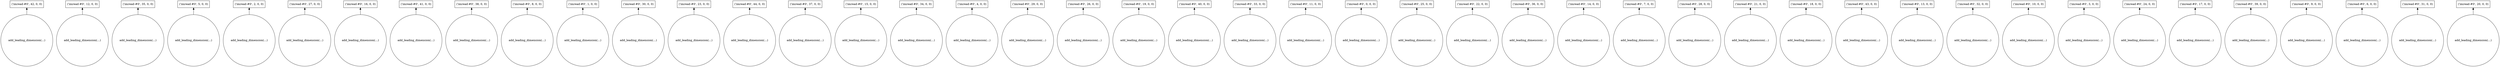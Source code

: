 digraph {
	graph [rankdir=BT]
		1947930115 [label="('imread-#0', 42, 0, 0)" shape=box]
		1579672392 [label="add_leading_dimension(...)" shape=circle]
			1579672392 -> 1947930115
		-1457841019 [label="('imread-#0', 12, 0, 0)" shape=box]
		1681748726 [label="add_leading_dimension(...)" shape=circle]
			1681748726 -> -1457841019
		1784130822 [label="('imread-#0', 35, 0, 0)" shape=box]
		-138829555 [label="add_leading_dimension(...)" shape=circle]
			-138829555 -> 1784130822
		-1621640312 [label="('imread-#0', 5, 0, 0)" shape=box]
		2093033291 [label="add_leading_dimension(...)" shape=circle]
			2093033291 -> -1621640312
		-1785439605 [label="('imread-#0', 2, 0, 0)" shape=box]
		-1035410416 [label="add_leading_dimension(...)" shape=circle]
			-1035410416 -> -1785439605
		-1949238898 [label="('imread-#0', 27, 0, 0)" shape=box]
		-1152571435 [label="add_leading_dimension(...)" shape=circle]
			-1152571435 -> -1949238898
		-2113038191 [label="('imread-#0', 16, 0, 0)" shape=box]
		1701627562 [label="add_leading_dimension(...)" shape=circle]
			1701627562 -> -2113038191
		2018129812 [label="('imread-#0', 41, 0, 0)" shape=box]
		901089519 [label="add_leading_dimension(...)" shape=circle]
			901089519 -> 2018129812
		1854330519 [label="('imread-#0', 38, 0, 0)" shape=box]
		112543156 [label="add_leading_dimension(...)" shape=circle]
			112543156 -> 1854330519
		-1551440615 [label="('imread-#0', 8, 0, 0)" shape=box]
		1567833458 [label="add_leading_dimension(...)" shape=circle]
			1567833458 -> -1551440615
		-1715239908 [label="('imread-#0', 1, 0, 0)" shape=box]
		-1818625481 [label="add_leading_dimension(...)" shape=circle]
			-1818625481 -> -1715239908
		-1879039201 [label="('imread-#0', 30, 0, 0)" shape=box]
		-1159481348 [label="add_leading_dimension(...)" shape=circle]
			-1159481348 -> -1879039201
		-2042838494 [label="('imread-#0', 23, 0, 0)" shape=box]
		-1116378287 [label="add_leading_dimension(...)" shape=circle]
			-1116378287 -> -2042838494
		2088329509 [label="('imread-#0', 44, 0, 0)" shape=box]
		-771117290 [label="add_leading_dimension(...)" shape=circle]
			-771117290 -> 2088329509
		1924530216 [label="('imread-#0', 37, 0, 0)" shape=box]
		1028214251 [label="add_leading_dimension(...)" shape=circle]
			1028214251 -> 1924530216
		-1481240918 [label="('imread-#0', 15, 0, 0)" shape=box]
		1309928857 [label="add_leading_dimension(...)" shape=circle]
			1309928857 -> -1481240918
		1760730923 [label="('imread-#0', 34, 0, 0)" shape=box]
		1123122864 [label="add_leading_dimension(...)" shape=circle]
			1123122864 -> 1760730923
		-1645040211 [label="('imread-#0', 4, 0, 0)" shape=box]
		848285278 [label="add_leading_dimension(...)" shape=circle]
			848285278 -> -1645040211
		-1808839504 [label="('imread-#0', 29, 0, 0)" shape=box]
		-602086221 [label="add_leading_dimension(...)" shape=circle]
			-602086221 -> -1808839504
		-1972638797 [label="('imread-#0', 26, 0, 0)" shape=box]
		-2073426568 [label="add_leading_dimension(...)" shape=circle]
			-2073426568 -> -1972638797
		-2136438090 [label="('imread-#0', 19, 0, 0)" shape=box]
		-521117891 [label="add_leading_dimension(...)" shape=circle]
			-521117891 -> -2136438090
		1994729913 [label="('imread-#0', 40, 0, 0)" shape=box]
		2113418898 [label="add_leading_dimension(...)" shape=circle]
			2113418898 -> 1994729913
		1830930620 [label="('imread-#0', 33, 0, 0)" shape=box]
		948131415 [label="add_leading_dimension(...)" shape=circle]
			948131415 -> 1830930620
		-1574840514 [label="('imread-#0', 11, 0, 0)" shape=box]
		-1569843707 [label="add_leading_dimension(...)" shape=circle]
			-1569843707 -> -1574840514
		-1738639807 [label="('imread-#0', 0, 0, 0)" shape=box]
		614413530 [label="add_leading_dimension(...)" shape=circle]
			614413530 -> -1738639807
		-1902439100 [label="('imread-#0', 25, 0, 0)" shape=box]
		980653471 [label="add_leading_dimension(...)" shape=circle]
			980653471 -> -1902439100
		-2066238393 [label="('imread-#0', 22, 0, 0)" shape=box]
		1924805988 [label="add_leading_dimension(...)" shape=circle]
			1924805988 -> -2066238393
		1901130317 [label="('imread-#0', 36, 0, 0)" shape=box]
		-2019842434 [label="add_leading_dimension(...)" shape=circle]
			-2019842434 -> 1901130317
		-1504640817 [label="('imread-#0', 14, 0, 0)" shape=box]
		-1419037140 [label="add_leading_dimension(...)" shape=circle]
			-1419037140 -> -1504640817
		-1668440110 [label="('imread-#0', 7, 0, 0)" shape=box]
		-237826303 [label="add_leading_dimension(...)" shape=circle]
			-237826303 -> -1668440110
		-1832239403 [label="('imread-#0', 28, 0, 0)" shape=box]
		-936641210 [label="add_leading_dimension(...)" shape=circle]
			-936641210 -> -1832239403
		-1996038696 [label="('imread-#0', 21, 0, 0)" shape=box]
		318341147 [label="add_leading_dimension(...)" shape=circle]
			318341147 -> -1996038696
		2135129307 [label="('imread-#0', 18, 0, 0)" shape=box]
		1982971104 [label="add_leading_dimension(...)" shape=circle]
			1982971104 -> 2135129307
		1971330014 [label="('imread-#0', 43, 0, 0)" shape=box]
		-620134235 [label="add_leading_dimension(...)" shape=circle]
			-620134235 -> 1971330014
		-1434441120 [label="('imread-#0', 13, 0, 0)" shape=box]
		-1819532573 [label="add_leading_dimension(...)" shape=circle]
			-1819532573 -> -1434441120
		1807530721 [label="('imread-#0', 32, 0, 0)" shape=box]
		341226490 [label="add_leading_dimension(...)" shape=circle]
			341226490 -> 1807530721
		-1598240413 [label="('imread-#0', 10, 0, 0)" shape=box]
		1349092264 [label="add_leading_dimension(...)" shape=circle]
			1349092264 -> -1598240413
		-1762039706 [label="('imread-#0', 3, 0, 0)" shape=box]
		1065966957 [label="add_leading_dimension(...)" shape=circle]
			1065966957 -> -1762039706
		-1925838999 [label="('imread-#0', 24, 0, 0)" shape=box]
		-1289775550 [label="add_leading_dimension(...)" shape=circle]
			-1289775550 -> -1925838999
		-2089638292 [label="('imread-#0', 17, 0, 0)" shape=box]
		-507849977 [label="add_leading_dimension(...)" shape=circle]
			-507849977 -> -2089638292
		1877730418 [label="('imread-#0', 39, 0, 0)" shape=box]
		928924705 [label="add_leading_dimension(...)" shape=circle]
			928924705 -> 1877730418
		-1528040716 [label="('imread-#0', 9, 0, 0)" shape=box]
		-629943345 [label="add_leading_dimension(...)" shape=circle]
			-629943345 -> -1528040716
		-1691840009 [label="('imread-#0', 6, 0, 0)" shape=box]
		403412884 [label="add_leading_dimension(...)" shape=circle]
			403412884 -> -1691840009
		-1855639302 [label="('imread-#0', 31, 0, 0)" shape=box]
		-973550871 [label="add_leading_dimension(...)" shape=circle]
			-973550871 -> -1855639302
		-2019438595 [label="('imread-#0', 20, 0, 0)" shape=box]
		-1647322962 [label="add_leading_dimension(...)" shape=circle]
			-1647322962 -> -2019438595
}